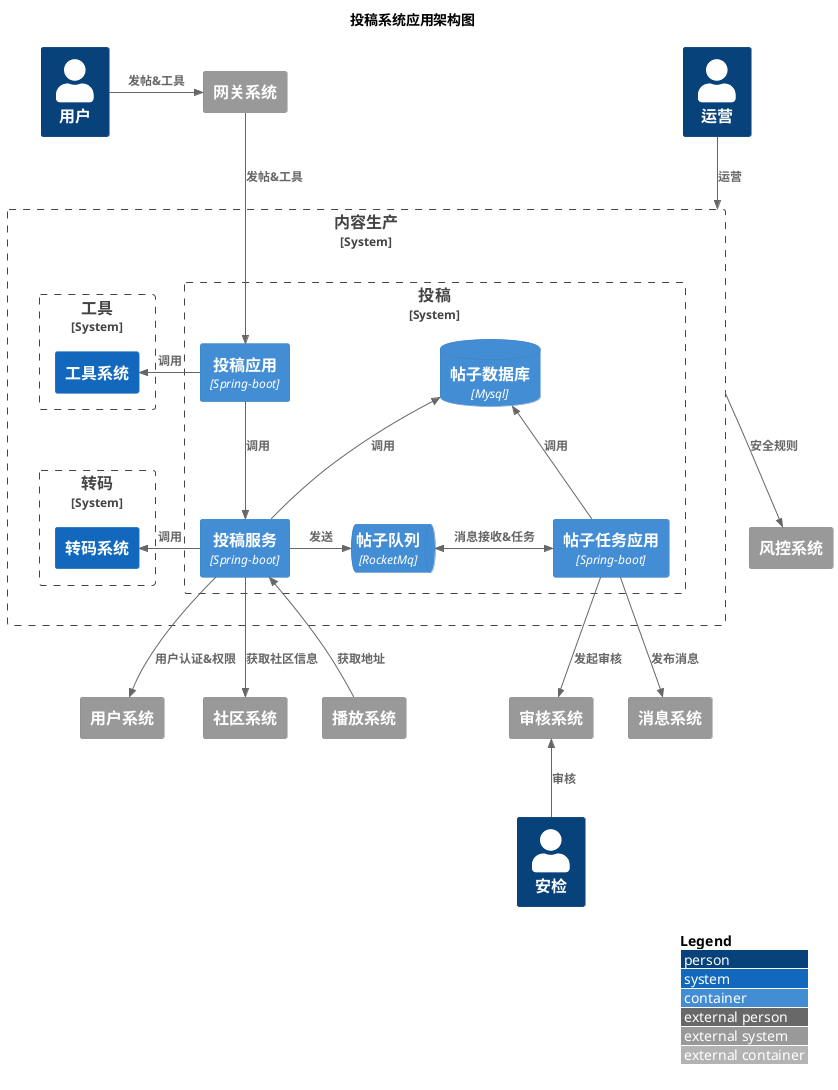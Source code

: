 @startuml
!include <C4/C4_Container>
LAYOUT_WITH_LEGEND()

title 投稿系统应用架构图

Person(user, "用户")
Person(user1, "运营")
Person(user2, "安检")

System_Boundary(contentProduction, "内容生产"){
    System_Boundary(postBoundary, "投稿") {
          Container(postFacade, "投稿应用","Spring-boot")
          Container(postService, "投稿服务","Spring-boot")
          Container(postJob, "帖子任务应用","Spring-boot")
          ContainerDb(postDatabase, "帖子数据库", "Mysql")
          ContainerQueue(postQueue, "帖子队列", "RocketMq")
          Rel(postFacade, postService, "调用")
          Rel_U(postService, postDatabase, "调用")
          Rel_U(postJob, postDatabase, "调用")
          Rel_R(postService,postQueue, "发送")
          BiRel_R(postQueue,postJob, "消息接收&任务")
    }
    System_Boundary(transcodeBoundary, "转码") {
           System(transcode, "转码系统")
    }
    System_Boundary(postToolBoundary, "工具") {
          System(postTool, "工具系统")
    }
    Rel_L(postService, transcode, "调用")
    Rel_L(postFacade, postTool, "调用")
}

System_Ext(security,"风控系统")
System_Ext(userSystem,"用户系统")
System_Ext(community, "社区系统")
System_Ext(audit, "审核系统")
System_Ext(message, "消息系统")
System_Ext(play, "播放系统")
System_Ext(gateway,"网关系统")

Rel_R(user, gateway, "发帖&工具")
Rel(gateway, postFacade, "发帖&工具")
Rel(user1,contentProduction, "运营")

Rel(contentProduction, security, "安全规则")
Rel(postService, userSystem, "用户认证&权限")
Rel(postService, community, "获取社区信息")
Rel(postJob, message, "发布消息")
Rel(postJob, audit, "发起审核")
Rel_U(play, postService, "获取地址")
Rel_U(user2, audit, "审核")







@enduml


